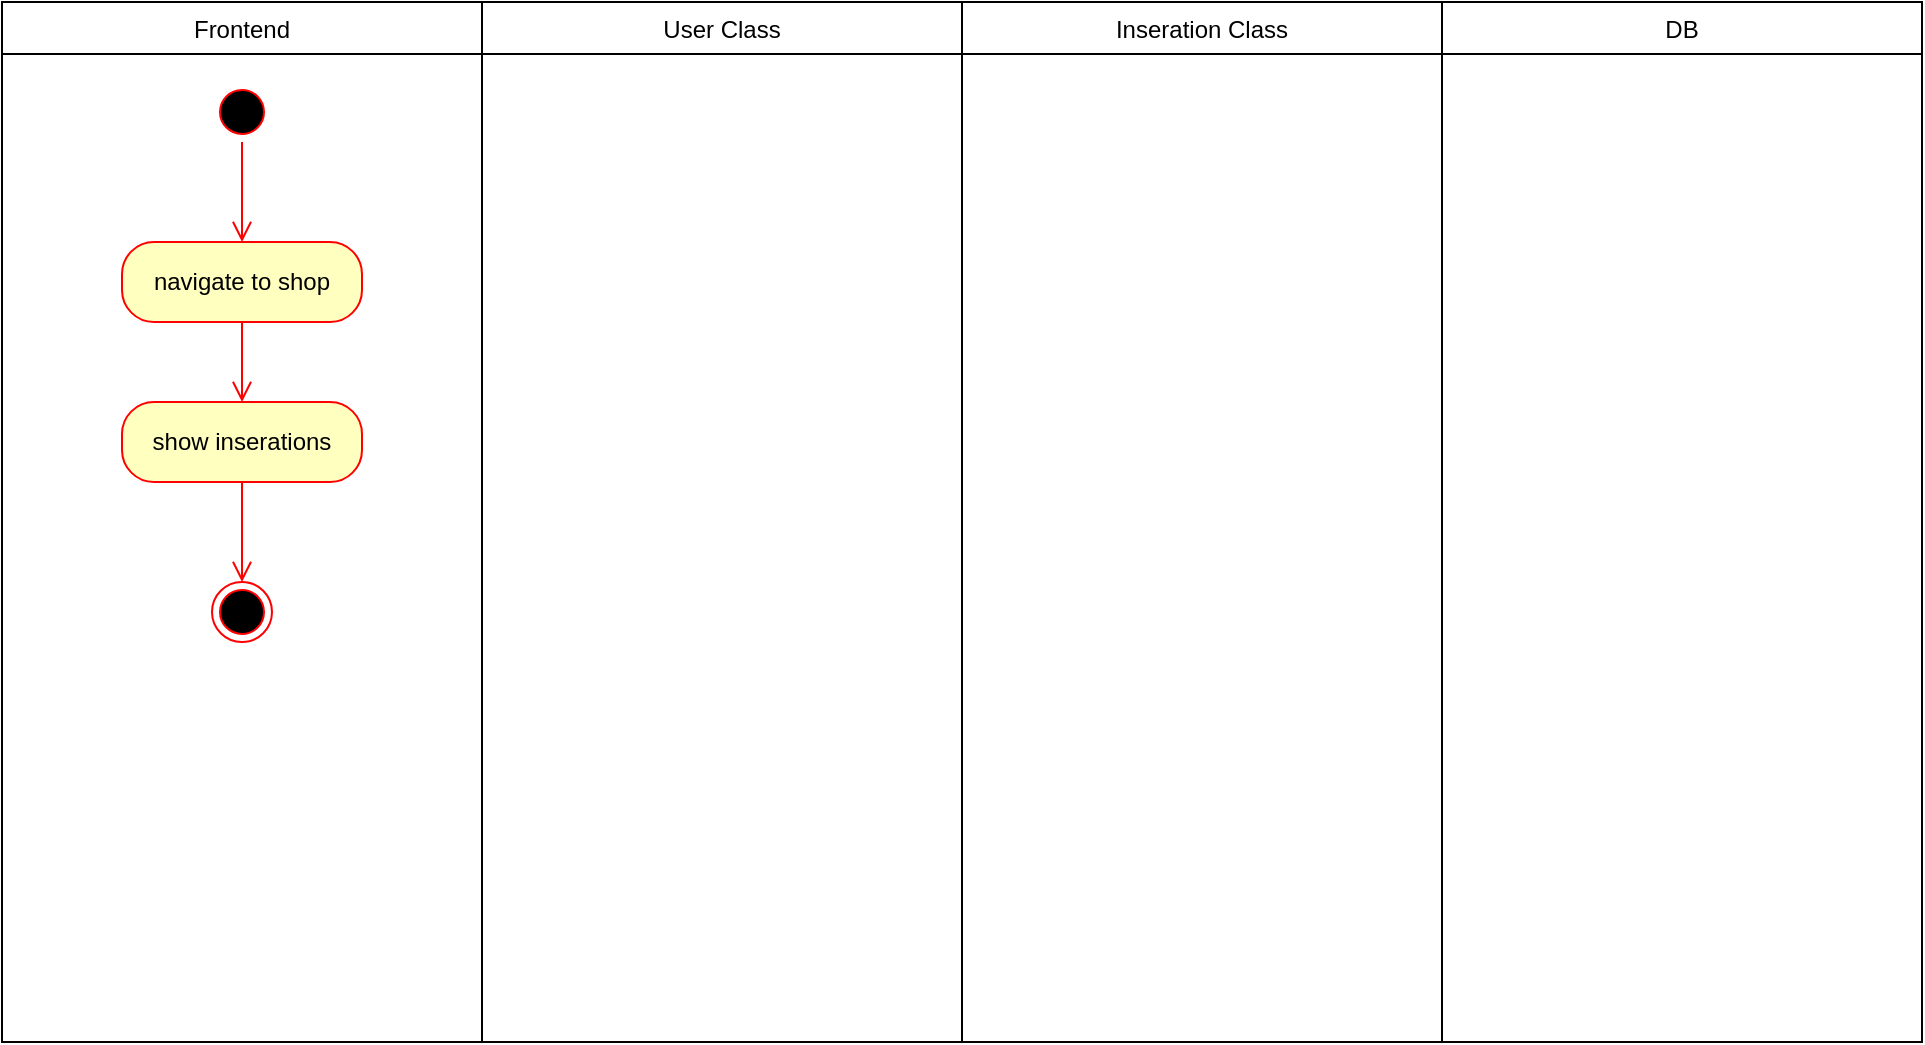 <mxfile version="13.0.1" type="device"><diagram id="U9ovYtGFfIsjeYY5Afay" name="Page-1"><mxGraphModel dx="1298" dy="857" grid="1" gridSize="10" guides="1" tooltips="1" connect="1" arrows="1" fold="1" page="1" pageScale="1" pageWidth="827" pageHeight="1169" math="0" shadow="0"><root><mxCell id="0"/><mxCell id="1" parent="0"/><mxCell id="VCPieSqExT90kybuavoB-16" value="Frontend" style="swimlane;fontStyle=0;childLayout=stackLayout;horizontal=1;startSize=26;fillColor=none;horizontalStack=0;resizeParent=1;resizeParentMax=0;resizeLast=0;collapsible=1;marginBottom=0;" parent="1" vertex="1"><mxGeometry x="40" y="40" width="240" height="520" as="geometry"><mxRectangle x="40" y="40" width="80" height="26" as="alternateBounds"/></mxGeometry></mxCell><mxCell id="VCPieSqExT90kybuavoB-1" value="" style="ellipse;html=1;shape=startState;fillColor=#000000;strokeColor=#ff0000;" parent="1" vertex="1"><mxGeometry x="145" y="80" width="30" height="30" as="geometry"/></mxCell><mxCell id="VCPieSqExT90kybuavoB-5" value="navigate to shop" style="rounded=1;whiteSpace=wrap;html=1;arcSize=40;fontColor=#000000;fillColor=#ffffc0;strokeColor=#ff0000;" parent="1" vertex="1"><mxGeometry x="100" y="160" width="120" height="40" as="geometry"/></mxCell><mxCell id="VCPieSqExT90kybuavoB-20" value="User Class" style="swimlane;fontStyle=0;childLayout=stackLayout;horizontal=1;startSize=26;fillColor=none;horizontalStack=0;resizeParent=1;resizeParentMax=0;resizeLast=0;collapsible=1;marginBottom=0;" parent="1" vertex="1"><mxGeometry x="280" y="40" width="240" height="520" as="geometry"><mxRectangle x="280" y="40" width="90" height="26" as="alternateBounds"/></mxGeometry></mxCell><mxCell id="VCPieSqExT90kybuavoB-30" value="Inseration Class" style="swimlane;fontStyle=0;childLayout=stackLayout;horizontal=1;startSize=26;fillColor=none;horizontalStack=0;resizeParent=1;resizeParentMax=0;resizeLast=0;collapsible=1;marginBottom=0;" parent="1" vertex="1"><mxGeometry x="520" y="40" width="240" height="520" as="geometry"><mxRectangle x="520" y="40" width="50" height="26" as="alternateBounds"/></mxGeometry></mxCell><mxCell id="VCPieSqExT90kybuavoB-21" value="DB" style="swimlane;fontStyle=0;childLayout=stackLayout;horizontal=1;startSize=26;fillColor=none;horizontalStack=0;resizeParent=1;resizeParentMax=0;resizeLast=0;collapsible=1;marginBottom=0;" parent="1" vertex="1"><mxGeometry x="760" y="40" width="240" height="520" as="geometry"><mxRectangle x="760" y="40" width="50" height="26" as="alternateBounds"/></mxGeometry></mxCell><mxCell id="VCPieSqExT90kybuavoB-45" value="" style="ellipse;html=1;shape=endState;fillColor=#000000;strokeColor=#ff0000;" parent="1" vertex="1"><mxGeometry x="145" y="330" width="30" height="30" as="geometry"/></mxCell><mxCell id="VCPieSqExT90kybuavoB-54" value="" style="edgeStyle=orthogonalEdgeStyle;html=1;verticalAlign=bottom;endArrow=open;endSize=8;strokeColor=#ff0000;exitX=0.5;exitY=1;exitDx=0;exitDy=0;entryX=0.5;entryY=0;entryDx=0;entryDy=0;" parent="1" edge="1" target="VCPieSqExT90kybuavoB-5" source="VCPieSqExT90kybuavoB-1"><mxGeometry relative="1" as="geometry"><mxPoint x="159.81" y="420" as="targetPoint"/><mxPoint x="159.81" y="360" as="sourcePoint"/><Array as="points"/></mxGeometry></mxCell><mxCell id="AnKtOkboovMN9bd42QyF-14" value="show inserations" style="rounded=1;whiteSpace=wrap;html=1;arcSize=40;fontColor=#000000;fillColor=#ffffc0;strokeColor=#ff0000;" parent="1" vertex="1"><mxGeometry x="100" y="240" width="120" height="40" as="geometry"/></mxCell><mxCell id="AnKtOkboovMN9bd42QyF-16" value="" style="edgeStyle=orthogonalEdgeStyle;html=1;verticalAlign=bottom;endArrow=open;endSize=8;strokeColor=#ff0000;exitX=0.5;exitY=1;exitDx=0;exitDy=0;entryX=0.5;entryY=0;entryDx=0;entryDy=0;" parent="1" source="AnKtOkboovMN9bd42QyF-14" target="VCPieSqExT90kybuavoB-45" edge="1"><mxGeometry relative="1" as="geometry"><mxPoint x="169.81" y="250" as="targetPoint"/><mxPoint x="169.81" y="190" as="sourcePoint"/><Array as="points"><mxPoint x="160" y="310"/><mxPoint x="160" y="310"/></Array></mxGeometry></mxCell><mxCell id="v0z6rJVfodgY1NrrzKER-1" value="" style="edgeStyle=orthogonalEdgeStyle;html=1;verticalAlign=bottom;endArrow=open;endSize=8;strokeColor=#ff0000;exitX=0.5;exitY=1;exitDx=0;exitDy=0;entryX=0.5;entryY=0;entryDx=0;entryDy=0;" edge="1" parent="1" source="VCPieSqExT90kybuavoB-5" target="AnKtOkboovMN9bd42QyF-14"><mxGeometry relative="1" as="geometry"><mxPoint x="170" y="340" as="targetPoint"/><mxPoint x="170" y="290" as="sourcePoint"/><Array as="points"><mxPoint x="160" y="220"/><mxPoint x="160" y="220"/></Array></mxGeometry></mxCell></root></mxGraphModel></diagram></mxfile>